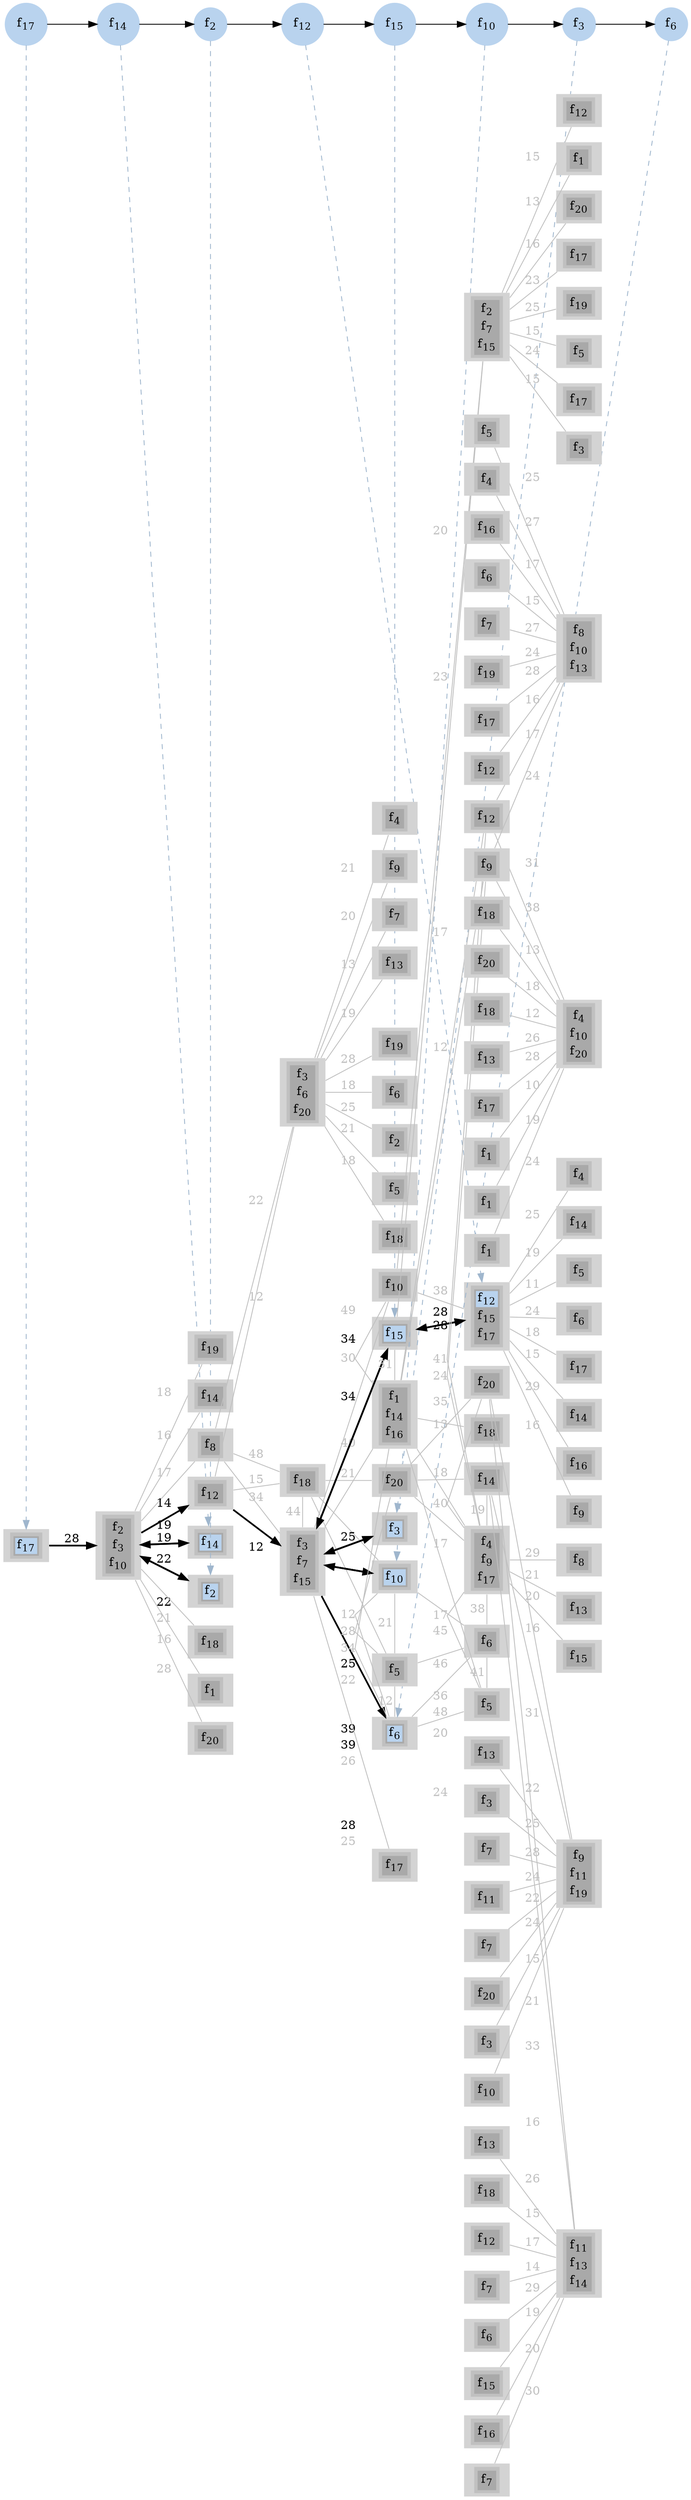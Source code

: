 digraph G
{
ranksep = "equally"
rankdir = LR
subgraph sfc
{
node [shape=circle]
{rank = same; f17; };
{rank = same; f14; };
{rank = same; f2; };
{rank = same; f12; };
{rank = same; f15; };
{rank = same; f10; };
{rank = same; f3; };
{rank = same; f6; };
f17[style=filled label=<f<SUB>17</SUB>> color="slategray2"]
f14[style=filled label=<f<SUB>14</SUB>> color="slategray2"]
f2[style=filled label=<f<SUB>2</SUB>> color="slategray2"]
f12[style=filled label=<f<SUB>12</SUB>> color="slategray2"]
f15[style=filled label=<f<SUB>15</SUB>> color="slategray2"]
f10[style=filled label=<f<SUB>10</SUB>> color="slategray2"]
f3[style=filled label=<f<SUB>3</SUB>> color="slategray2"]
f6[style=filled label=<f<SUB>6</SUB>> color="slategray2"]
f17 -> f14
f14 -> f2
f2 -> f12
f12 -> f15
f15 -> f10
f10 -> f3
f3 -> f6
}
subgraph network
{
node [shape=none]
{rank = same; 1; };
{rank = same; 18; };
{rank = same; 2; 3; 4; 5; 6; 7; 8; 20; 21; };
{rank = same; 19; 82; 84; };
{rank = same; 9; 10; 11; 12; 13; 14; 15; 16; 17; 83; 87; 88; 60; 61; 86; 89; 92; 93; };
{rank = same; 40; 41; 85; 90; 58; 59; 78; 79; 91; 94; };
{rank = same; 38; 39; 95; 96; 97; 42; 43; 44; 45; 46; 47; 48; 49; 50; 51; 52; 53; 54; 55; 56; 57; 80; 81; };
{rank = same; 22; 23; 24; 25; 26; 27; 28; 29; 30; 31; 32; 33; 34; 35; 36; 37; 62; 63; 64; 65; 66; 67; 68; 69; 70; 71; 72; 73; 74; 75; 76; 77; };
1[style=filled
label=<
<TABLE BORDER="0" BGCOLOR="gray">
<TR>
<TD>
<TABLE BORDER="0" BGCOLOR="darkgray">
<TR><TD PORT="f91" BGCOLOR="slategray2">f<SUB>17</SUB></TD></TR>
</TABLE>
</TD>
</TR>
</TABLE>>]

4[style=filled
label=<
<TABLE BORDER="0" BGCOLOR="gray">
<TR>
<TD>
<TABLE BORDER="0" BGCOLOR="darkgray">
<TR><TD PORT="f75" BGCOLOR="slategray2">f<SUB>14</SUB></TD></TR>
</TABLE>
</TD>
</TR>
</TABLE>>]

4[style=filled
label=<
<TABLE BORDER="0" BGCOLOR="gray">
<TR>
<TD>
<TABLE BORDER="0" BGCOLOR="darkgray">
<TR><TD PORT="f75" BGCOLOR="slategray2">f<SUB>14</SUB></TD></TR>
</TABLE>
</TD>
</TR>
</TABLE>>]

6[style=filled
label=<
<TABLE BORDER="0" BGCOLOR="gray">
<TR>
<TD>
<TABLE BORDER="0" BGCOLOR="darkgray">
<TR><TD PORT="f9" BGCOLOR="slategray2">f<SUB>2</SUB></TD></TR>
</TABLE>
</TD>
</TR>
</TABLE>>]

6[style=filled
label=<
<TABLE BORDER="0" BGCOLOR="gray">
<TR>
<TD>
<TABLE BORDER="0" BGCOLOR="darkgray">
<TR><TD PORT="f9" BGCOLOR="slategray2">f<SUB>2</SUB></TD></TR>
</TABLE>
</TD>
</TR>
</TABLE>>]

59[style=filled
label=<
<TABLE BORDER="0" BGCOLOR="gray">
<TR>
<TD>
<TABLE BORDER="0" BGCOLOR="darkgray">
<TR><TD PORT="f62" BGCOLOR="slategray2">f<SUB>12</SUB></TD></TR>
<TR><TD PORT="f84" BGCOLOR="darkgray">f<SUB>15</SUB></TD></TR>
<TR><TD PORT="f94" BGCOLOR="darkgray">f<SUB>17</SUB></TD></TR>
</TABLE>
</TD>
</TR>
</TABLE>>]

59[style=filled
label=<
<TABLE BORDER="0" BGCOLOR="gray">
<TR>
<TD>
<TABLE BORDER="0" BGCOLOR="darkgray">
<TR><TD PORT="f62" BGCOLOR="slategray2">f<SUB>12</SUB></TD></TR>
<TR><TD PORT="f84" BGCOLOR="darkgray">f<SUB>15</SUB></TD></TR>
<TR><TD PORT="f94" BGCOLOR="darkgray">f<SUB>17</SUB></TD></TR>
</TABLE>
</TD>
</TR>
</TABLE>>]

61[style=filled
label=<
<TABLE BORDER="0" BGCOLOR="gray">
<TR>
<TD>
<TABLE BORDER="0" BGCOLOR="darkgray">
<TR><TD PORT="f82" BGCOLOR="slategray2">f<SUB>15</SUB></TD></TR>
</TABLE>
</TD>
</TR>
</TABLE>>]

61[style=filled
label=<
<TABLE BORDER="0" BGCOLOR="gray">
<TR>
<TD>
<TABLE BORDER="0" BGCOLOR="darkgray">
<TR><TD PORT="f82" BGCOLOR="slategray2">f<SUB>15</SUB></TD></TR>
</TABLE>
</TD>
</TR>
</TABLE>>]

87[style=filled
label=<
<TABLE BORDER="0" BGCOLOR="gray">
<TR>
<TD>
<TABLE BORDER="0" BGCOLOR="darkgray">
<TR><TD PORT="f53" BGCOLOR="slategray2">f<SUB>10</SUB></TD></TR>
</TABLE>
</TD>
</TR>
</TABLE>>]

87[style=filled
label=<
<TABLE BORDER="0" BGCOLOR="gray">
<TR>
<TD>
<TABLE BORDER="0" BGCOLOR="darkgray">
<TR><TD PORT="f53" BGCOLOR="slategray2">f<SUB>10</SUB></TD></TR>
</TABLE>
</TD>
</TR>
</TABLE>>]

93[style=filled
label=<
<TABLE BORDER="0" BGCOLOR="gray">
<TR>
<TD>
<TABLE BORDER="0" BGCOLOR="darkgray">
<TR><TD PORT="f14" BGCOLOR="slategray2">f<SUB>3</SUB></TD></TR>
</TABLE>
</TD>
</TR>
</TABLE>>]

93[style=filled
label=<
<TABLE BORDER="0" BGCOLOR="gray">
<TR>
<TD>
<TABLE BORDER="0" BGCOLOR="darkgray">
<TR><TD PORT="f14" BGCOLOR="slategray2">f<SUB>3</SUB></TD></TR>
</TABLE>
</TD>
</TR>
</TABLE>>]

89[style=filled
label=<
<TABLE BORDER="0" BGCOLOR="gray">
<TR>
<TD>
<TABLE BORDER="0" BGCOLOR="darkgray">
<TR><TD PORT="f31" BGCOLOR="slategray2">f<SUB>6</SUB></TD></TR>
</TABLE>
</TD>
</TR>
</TABLE>>]

18[style=filled
label=<
<TABLE BORDER="0" BGCOLOR="gray">
<TR>
<TD>
<TABLE BORDER="0" BGCOLOR="darkgray">
<TR><TD PORT="f8" BGCOLOR="darkgray">f<SUB>2</SUB></TD></TR>
<TR><TD PORT="f12" BGCOLOR="darkgray">f<SUB>3</SUB></TD></TR>
<TR><TD PORT="f52" BGCOLOR="darkgray">f<SUB>10</SUB></TD></TR>
</TABLE>
</TD>
</TR>
</TABLE>>]

2[style=filled
label=<
<TABLE BORDER="0" BGCOLOR="gray">
<TR>
<TD>
<TABLE BORDER="0" BGCOLOR="darkgray">
<TR><TD PORT="f101" BGCOLOR="darkgray">f<SUB>18</SUB></TD></TR>
</TABLE>
</TD>
</TR>
</TABLE>>]

3[style=filled
label=<
<TABLE BORDER="0" BGCOLOR="gray">
<TR>
<TD>
<TABLE BORDER="0" BGCOLOR="darkgray">
<TR><TD PORT="f1" BGCOLOR="darkgray">f<SUB>1</SUB></TD></TR>
</TABLE>
</TD>
</TR>
</TABLE>>]

5[style=filled
label=<
<TABLE BORDER="0" BGCOLOR="gray">
<TR>
<TD>
<TABLE BORDER="0" BGCOLOR="darkgray">
<TR><TD PORT="f113" BGCOLOR="darkgray">f<SUB>20</SUB></TD></TR>
</TABLE>
</TD>
</TR>
</TABLE>>]

7[style=filled
label=<
<TABLE BORDER="0" BGCOLOR="gray">
<TR>
<TD>
<TABLE BORDER="0" BGCOLOR="darkgray">
<TR><TD PORT="f108" BGCOLOR="darkgray">f<SUB>19</SUB></TD></TR>
</TABLE>
</TD>
</TR>
</TABLE>>]

8[style=filled
label=<
<TABLE BORDER="0" BGCOLOR="gray">
<TR>
<TD>
<TABLE BORDER="0" BGCOLOR="darkgray">
<TR><TD PORT="f74" BGCOLOR="darkgray">f<SUB>14</SUB></TD></TR>
</TABLE>
</TD>
</TR>
</TABLE>>]

9[style=filled
label=<
<TABLE BORDER="0" BGCOLOR="gray">
<TR>
<TD>
<TABLE BORDER="0" BGCOLOR="darkgray">
<TR><TD PORT="f7" BGCOLOR="darkgray">f<SUB>2</SUB></TD></TR>
</TABLE>
</TD>
</TR>
</TABLE>>]

19[style=filled
label=<
<TABLE BORDER="0" BGCOLOR="gray">
<TR>
<TD>
<TABLE BORDER="0" BGCOLOR="darkgray">
<TR><TD PORT="f11" BGCOLOR="darkgray">f<SUB>3</SUB></TD></TR>
<TR><TD PORT="f29" BGCOLOR="darkgray">f<SUB>6</SUB></TD></TR>
<TR><TD PORT="f112" BGCOLOR="darkgray">f<SUB>20</SUB></TD></TR>
</TABLE>
</TD>
</TR>
</TABLE>>]

10[style=filled
label=<
<TABLE BORDER="0" BGCOLOR="gray">
<TR>
<TD>
<TABLE BORDER="0" BGCOLOR="darkgray">
<TR><TD PORT="f23" BGCOLOR="darkgray">f<SUB>5</SUB></TD></TR>
</TABLE>
</TD>
</TR>
</TABLE>>]

11[style=filled
label=<
<TABLE BORDER="0" BGCOLOR="gray">
<TR>
<TD>
<TABLE BORDER="0" BGCOLOR="darkgray">
<TR><TD PORT="f100" BGCOLOR="darkgray">f<SUB>18</SUB></TD></TR>
</TABLE>
</TD>
</TR>
</TABLE>>]

12[style=filled
label=<
<TABLE BORDER="0" BGCOLOR="gray">
<TR>
<TD>
<TABLE BORDER="0" BGCOLOR="darkgray">
<TR><TD PORT="f18" BGCOLOR="darkgray">f<SUB>4</SUB></TD></TR>
</TABLE>
</TD>
</TR>
</TABLE>>]

13[style=filled
label=<
<TABLE BORDER="0" BGCOLOR="gray">
<TR>
<TD>
<TABLE BORDER="0" BGCOLOR="darkgray">
<TR><TD PORT="f47" BGCOLOR="darkgray">f<SUB>9</SUB></TD></TR>
</TABLE>
</TD>
</TR>
</TABLE>>]

14[style=filled
label=<
<TABLE BORDER="0" BGCOLOR="gray">
<TR>
<TD>
<TABLE BORDER="0" BGCOLOR="darkgray">
<TR><TD PORT="f37" BGCOLOR="darkgray">f<SUB>7</SUB></TD></TR>
</TABLE>
</TD>
</TR>
</TABLE>>]

15[style=filled
label=<
<TABLE BORDER="0" BGCOLOR="gray">
<TR>
<TD>
<TABLE BORDER="0" BGCOLOR="darkgray">
<TR><TD PORT="f67" BGCOLOR="darkgray">f<SUB>13</SUB></TD></TR>
</TABLE>
</TD>
</TR>
</TABLE>>]

16[style=filled
label=<
<TABLE BORDER="0" BGCOLOR="gray">
<TR>
<TD>
<TABLE BORDER="0" BGCOLOR="darkgray">
<TR><TD PORT="f107" BGCOLOR="darkgray">f<SUB>19</SUB></TD></TR>
</TABLE>
</TD>
</TR>
</TABLE>>]

17[style=filled
label=<
<TABLE BORDER="0" BGCOLOR="gray">
<TR>
<TD>
<TABLE BORDER="0" BGCOLOR="darkgray">
<TR><TD PORT="f30" BGCOLOR="darkgray">f<SUB>6</SUB></TD></TR>
</TABLE>
</TD>
</TR>
</TABLE>>]

20[style=filled
label=<
<TABLE BORDER="0" BGCOLOR="gray">
<TR>
<TD>
<TABLE BORDER="0" BGCOLOR="darkgray">
<TR><TD PORT="f44" BGCOLOR="darkgray">f<SUB>8</SUB></TD></TR>
</TABLE>
</TD>
</TR>
</TABLE>>]

21[style=filled
label=<
<TABLE BORDER="0" BGCOLOR="gray">
<TR>
<TD>
<TABLE BORDER="0" BGCOLOR="darkgray">
<TR><TD PORT="f61" BGCOLOR="darkgray">f<SUB>12</SUB></TD></TR>
</TABLE>
</TD>
</TR>
</TABLE>>]

82[style=filled
label=<
<TABLE BORDER="0" BGCOLOR="gray">
<TR>
<TD>
<TABLE BORDER="0" BGCOLOR="darkgray">
<TR><TD PORT="f102" BGCOLOR="darkgray">f<SUB>18</SUB></TD></TR>
</TABLE>
</TD>
</TR>
</TABLE>>]

84[style=filled
label=<
<TABLE BORDER="0" BGCOLOR="gray">
<TR>
<TD>
<TABLE BORDER="0" BGCOLOR="darkgray">
<TR><TD PORT="f13" BGCOLOR="darkgray">f<SUB>3</SUB></TD></TR>
<TR><TD PORT="f36" BGCOLOR="darkgray">f<SUB>7</SUB></TD></TR>
<TR><TD PORT="f81" BGCOLOR="darkgray">f<SUB>15</SUB></TD></TR>
</TABLE>
</TD>
</TR>
</TABLE>>]

22[style=filled
label=<
<TABLE BORDER="0" BGCOLOR="gray">
<TR>
<TD>
<TABLE BORDER="0" BGCOLOR="darkgray">
<TR><TD PORT="f42" BGCOLOR="darkgray">f<SUB>7</SUB></TD></TR>
</TABLE>
</TD>
</TR>
</TABLE>>]

38[style=filled
label=<
<TABLE BORDER="0" BGCOLOR="gray">
<TR>
<TD>
<TABLE BORDER="0" BGCOLOR="darkgray">
<TR><TD PORT="f50" BGCOLOR="darkgray">f<SUB>9</SUB></TD></TR>
<TR><TD PORT="f59" BGCOLOR="darkgray">f<SUB>11</SUB></TD></TR>
<TR><TD PORT="f109" BGCOLOR="darkgray">f<SUB>19</SUB></TD></TR>
</TABLE>
</TD>
</TR>
</TABLE>>]

23[style=filled
label=<
<TABLE BORDER="0" BGCOLOR="gray">
<TR>
<TD>
<TABLE BORDER="0" BGCOLOR="darkgray">
<TR><TD PORT="f60" BGCOLOR="darkgray">f<SUB>11</SUB></TD></TR>
</TABLE>
</TD>
</TR>
</TABLE>>]

24[style=filled
label=<
<TABLE BORDER="0" BGCOLOR="gray">
<TR>
<TD>
<TABLE BORDER="0" BGCOLOR="darkgray">
<TR><TD PORT="f41" BGCOLOR="darkgray">f<SUB>7</SUB></TD></TR>
</TABLE>
</TD>
</TR>
</TABLE>>]

25[style=filled
label=<
<TABLE BORDER="0" BGCOLOR="gray">
<TR>
<TD>
<TABLE BORDER="0" BGCOLOR="darkgray">
<TR><TD PORT="f118" BGCOLOR="darkgray">f<SUB>20</SUB></TD></TR>
</TABLE>
</TD>
</TR>
</TABLE>>]

26[style=filled
label=<
<TABLE BORDER="0" BGCOLOR="gray">
<TR>
<TD>
<TABLE BORDER="0" BGCOLOR="darkgray">
<TR><TD PORT="f16" BGCOLOR="darkgray">f<SUB>3</SUB></TD></TR>
</TABLE>
</TD>
</TR>
</TABLE>>]

27[style=filled
label=<
<TABLE BORDER="0" BGCOLOR="gray">
<TR>
<TD>
<TABLE BORDER="0" BGCOLOR="darkgray">
<TR><TD PORT="f57" BGCOLOR="darkgray">f<SUB>10</SUB></TD></TR>
</TABLE>
</TD>
</TR>
</TABLE>>]

28[style=filled
label=<
<TABLE BORDER="0" BGCOLOR="gray">
<TR>
<TD>
<TABLE BORDER="0" BGCOLOR="darkgray">
<TR><TD PORT="f73" BGCOLOR="darkgray">f<SUB>13</SUB></TD></TR>
</TABLE>
</TD>
</TR>
</TABLE>>]

29[style=filled
label=<
<TABLE BORDER="0" BGCOLOR="gray">
<TR>
<TD>
<TABLE BORDER="0" BGCOLOR="darkgray">
<TR><TD PORT="f17" BGCOLOR="darkgray">f<SUB>3</SUB></TD></TR>
</TABLE>
</TD>
</TR>
</TABLE>>]

30[style=filled
label=<
<TABLE BORDER="0" BGCOLOR="gray">
<TR>
<TD>
<TABLE BORDER="0" BGCOLOR="darkgray">
<TR><TD PORT="f33" BGCOLOR="darkgray">f<SUB>6</SUB></TD></TR>
</TABLE>
</TD>
</TR>
</TABLE>>]

39[style=filled
label=<
<TABLE BORDER="0" BGCOLOR="gray">
<TR>
<TD>
<TABLE BORDER="0" BGCOLOR="darkgray">
<TR><TD PORT="f58" BGCOLOR="darkgray">f<SUB>11</SUB></TD></TR>
<TR><TD PORT="f68" BGCOLOR="darkgray">f<SUB>13</SUB></TD></TR>
<TR><TD PORT="f78" BGCOLOR="darkgray">f<SUB>14</SUB></TD></TR>
</TABLE>
</TD>
</TR>
</TABLE>>]

31[style=filled
label=<
<TABLE BORDER="0" BGCOLOR="gray">
<TR>
<TD>
<TABLE BORDER="0" BGCOLOR="darkgray">
<TR><TD PORT="f85" BGCOLOR="darkgray">f<SUB>15</SUB></TD></TR>
</TABLE>
</TD>
</TR>
</TABLE>>]

32[style=filled
label=<
<TABLE BORDER="0" BGCOLOR="gray">
<TR>
<TD>
<TABLE BORDER="0" BGCOLOR="darkgray">
<TR><TD PORT="f89" BGCOLOR="darkgray">f<SUB>16</SUB></TD></TR>
</TABLE>
</TD>
</TR>
</TABLE>>]

33[style=filled
label=<
<TABLE BORDER="0" BGCOLOR="gray">
<TR>
<TD>
<TABLE BORDER="0" BGCOLOR="darkgray">
<TR><TD PORT="f40" BGCOLOR="darkgray">f<SUB>7</SUB></TD></TR>
</TABLE>
</TD>
</TR>
</TABLE>>]

34[style=filled
label=<
<TABLE BORDER="0" BGCOLOR="gray">
<TR>
<TD>
<TABLE BORDER="0" BGCOLOR="darkgray">
<TR><TD PORT="f71" BGCOLOR="darkgray">f<SUB>13</SUB></TD></TR>
</TABLE>
</TD>
</TR>
</TABLE>>]

35[style=filled
label=<
<TABLE BORDER="0" BGCOLOR="gray">
<TR>
<TD>
<TABLE BORDER="0" BGCOLOR="darkgray">
<TR><TD PORT="f104" BGCOLOR="darkgray">f<SUB>18</SUB></TD></TR>
</TABLE>
</TD>
</TR>
</TABLE>>]

36[style=filled
label=<
<TABLE BORDER="0" BGCOLOR="gray">
<TR>
<TD>
<TABLE BORDER="0" BGCOLOR="darkgray">
<TR><TD PORT="f66" BGCOLOR="darkgray">f<SUB>12</SUB></TD></TR>
</TABLE>
</TD>
</TR>
</TABLE>>]

37[style=filled
label=<
<TABLE BORDER="0" BGCOLOR="gray">
<TR>
<TD>
<TABLE BORDER="0" BGCOLOR="darkgray">
<TR><TD PORT="f39" BGCOLOR="darkgray">f<SUB>7</SUB></TD></TR>
</TABLE>
</TD>
</TR>
</TABLE>>]

40[style=filled
label=<
<TABLE BORDER="0" BGCOLOR="gray">
<TR>
<TD>
<TABLE BORDER="0" BGCOLOR="darkgray">
<TR><TD PORT="f77" BGCOLOR="darkgray">f<SUB>14</SUB></TD></TR>
</TABLE>
</TD>
</TR>
</TABLE>>]

41[style=filled
label=<
<TABLE BORDER="0" BGCOLOR="gray">
<TR>
<TD>
<TABLE BORDER="0" BGCOLOR="darkgray">
<TR><TD PORT="f115" BGCOLOR="darkgray">f<SUB>20</SUB></TD></TR>
</TABLE>
</TD>
</TR>
</TABLE>>]

83[style=filled
label=<
<TABLE BORDER="0" BGCOLOR="gray">
<TR>
<TD>
<TABLE BORDER="0" BGCOLOR="darkgray">
<TR><TD PORT="f114" BGCOLOR="darkgray">f<SUB>20</SUB></TD></TR>
</TABLE>
</TD>
</TR>
</TABLE>>]

85[style=filled
label=<
<TABLE BORDER="0" BGCOLOR="gray">
<TR>
<TD>
<TABLE BORDER="0" BGCOLOR="darkgray">
<TR><TD PORT="f19" BGCOLOR="darkgray">f<SUB>4</SUB></TD></TR>
<TR><TD PORT="f49" BGCOLOR="darkgray">f<SUB>9</SUB></TD></TR>
<TR><TD PORT="f93" BGCOLOR="darkgray">f<SUB>17</SUB></TD></TR>
</TABLE>
</TD>
</TR>
</TABLE>>]

42[style=filled
label=<
<TABLE BORDER="0" BGCOLOR="gray">
<TR>
<TD>
<TABLE BORDER="0" BGCOLOR="darkgray">
<TR><TD PORT="f116" BGCOLOR="darkgray">f<SUB>20</SUB></TD></TR>
</TABLE>
</TD>
</TR>
</TABLE>>]

58[style=filled
label=<
<TABLE BORDER="0" BGCOLOR="gray">
<TR>
<TD>
<TABLE BORDER="0" BGCOLOR="darkgray">
<TR><TD PORT="f10" BGCOLOR="darkgray">f<SUB>2</SUB></TD></TR>
<TR><TD PORT="f38" BGCOLOR="darkgray">f<SUB>7</SUB></TD></TR>
<TR><TD PORT="f83" BGCOLOR="darkgray">f<SUB>15</SUB></TD></TR>
</TABLE>
</TD>
</TR>
</TABLE>>]

43[style=filled
label=<
<TABLE BORDER="0" BGCOLOR="gray">
<TR>
<TD>
<TABLE BORDER="0" BGCOLOR="darkgray">
<TR><TD PORT="f95" BGCOLOR="darkgray">f<SUB>17</SUB></TD></TR>
</TABLE>
</TD>
</TR>
</TABLE>>]

44[style=filled
label=<
<TABLE BORDER="0" BGCOLOR="gray">
<TR>
<TD>
<TABLE BORDER="0" BGCOLOR="darkgray">
<TR><TD PORT="f111" BGCOLOR="darkgray">f<SUB>19</SUB></TD></TR>
</TABLE>
</TD>
</TR>
</TABLE>>]

45[style=filled
label=<
<TABLE BORDER="0" BGCOLOR="gray">
<TR>
<TD>
<TABLE BORDER="0" BGCOLOR="darkgray">
<TR><TD PORT="f27" BGCOLOR="darkgray">f<SUB>5</SUB></TD></TR>
</TABLE>
</TD>
</TR>
</TABLE>>]

46[style=filled
label=<
<TABLE BORDER="0" BGCOLOR="gray">
<TR>
<TD>
<TABLE BORDER="0" BGCOLOR="darkgray">
<TR><TD PORT="f97" BGCOLOR="darkgray">f<SUB>17</SUB></TD></TR>
</TABLE>
</TD>
</TR>
</TABLE>>]

47[style=filled
label=<
<TABLE BORDER="0" BGCOLOR="gray">
<TR>
<TD>
<TABLE BORDER="0" BGCOLOR="darkgray">
<TR><TD PORT="f15" BGCOLOR="darkgray">f<SUB>3</SUB></TD></TR>
</TABLE>
</TD>
</TR>
</TABLE>>]

48[style=filled
label=<
<TABLE BORDER="0" BGCOLOR="gray">
<TR>
<TD>
<TABLE BORDER="0" BGCOLOR="darkgray">
<TR><TD PORT="f64" BGCOLOR="darkgray">f<SUB>12</SUB></TD></TR>
</TABLE>
</TD>
</TR>
</TABLE>>]

49[style=filled
label=<
<TABLE BORDER="0" BGCOLOR="gray">
<TR>
<TD>
<TABLE BORDER="0" BGCOLOR="darkgray">
<TR><TD PORT="f3" BGCOLOR="darkgray">f<SUB>1</SUB></TD></TR>
</TABLE>
</TD>
</TR>
</TABLE>>]

50[style=filled
label=<
<TABLE BORDER="0" BGCOLOR="gray">
<TR>
<TD>
<TABLE BORDER="0" BGCOLOR="darkgray">
<TR><TD PORT="f26" BGCOLOR="darkgray">f<SUB>5</SUB></TD></TR>
</TABLE>
</TD>
</TR>
</TABLE>>]

51[style=filled
label=<
<TABLE BORDER="0" BGCOLOR="gray">
<TR>
<TD>
<TABLE BORDER="0" BGCOLOR="darkgray">
<TR><TD PORT="f35" BGCOLOR="darkgray">f<SUB>6</SUB></TD></TR>
</TABLE>
</TD>
</TR>
</TABLE>>]

52[style=filled
label=<
<TABLE BORDER="0" BGCOLOR="gray">
<TR>
<TD>
<TABLE BORDER="0" BGCOLOR="darkgray">
<TR><TD PORT="f96" BGCOLOR="darkgray">f<SUB>17</SUB></TD></TR>
</TABLE>
</TD>
</TR>
</TABLE>>]

53[style=filled
label=<
<TABLE BORDER="0" BGCOLOR="gray">
<TR>
<TD>
<TABLE BORDER="0" BGCOLOR="darkgray">
<TR><TD PORT="f79" BGCOLOR="darkgray">f<SUB>14</SUB></TD></TR>
</TABLE>
</TD>
</TR>
</TABLE>>]

54[style=filled
label=<
<TABLE BORDER="0" BGCOLOR="gray">
<TR>
<TD>
<TABLE BORDER="0" BGCOLOR="darkgray">
<TR><TD PORT="f90" BGCOLOR="darkgray">f<SUB>16</SUB></TD></TR>
</TABLE>
</TD>
</TR>
</TABLE>>]

55[style=filled
label=<
<TABLE BORDER="0" BGCOLOR="gray">
<TR>
<TD>
<TABLE BORDER="0" BGCOLOR="darkgray">
<TR><TD PORT="f51" BGCOLOR="darkgray">f<SUB>9</SUB></TD></TR>
</TABLE>
</TD>
</TR>
</TABLE>>]

56[style=filled
label=<
<TABLE BORDER="0" BGCOLOR="gray">
<TR>
<TD>
<TABLE BORDER="0" BGCOLOR="darkgray">
<TR><TD PORT="f21" BGCOLOR="darkgray">f<SUB>4</SUB></TD></TR>
</TABLE>
</TD>
</TR>
</TABLE>>]

57[style=filled
label=<
<TABLE BORDER="0" BGCOLOR="gray">
<TR>
<TD>
<TABLE BORDER="0" BGCOLOR="darkgray">
<TR><TD PORT="f80" BGCOLOR="darkgray">f<SUB>14</SUB></TD></TR>
</TABLE>
</TD>
</TR>
</TABLE>>]

60[style=filled
label=<
<TABLE BORDER="0" BGCOLOR="gray">
<TR>
<TD>
<TABLE BORDER="0" BGCOLOR="darkgray">
<TR><TD PORT="f54" BGCOLOR="darkgray">f<SUB>10</SUB></TD></TR>
</TABLE>
</TD>
</TR>
</TABLE>>]

86[style=filled
label=<
<TABLE BORDER="0" BGCOLOR="gray">
<TR>
<TD>
<TABLE BORDER="0" BGCOLOR="darkgray">
<TR><TD PORT="f2" BGCOLOR="darkgray">f<SUB>1</SUB></TD></TR>
<TR><TD PORT="f76" BGCOLOR="darkgray">f<SUB>14</SUB></TD></TR>
<TR><TD PORT="f87" BGCOLOR="darkgray">f<SUB>16</SUB></TD></TR>
</TABLE>
</TD>
</TR>
</TABLE>>]

62[style=filled
label=<
<TABLE BORDER="0" BGCOLOR="gray">
<TR>
<TD>
<TABLE BORDER="0" BGCOLOR="darkgray">
<TR><TD PORT="f28" BGCOLOR="darkgray">f<SUB>5</SUB></TD></TR>
</TABLE>
</TD>
</TR>
</TABLE>>]

80[style=filled
label=<
<TABLE BORDER="0" BGCOLOR="gray">
<TR>
<TD>
<TABLE BORDER="0" BGCOLOR="darkgray">
<TR><TD PORT="f45" BGCOLOR="darkgray">f<SUB>8</SUB></TD></TR>
<TR><TD PORT="f55" BGCOLOR="darkgray">f<SUB>10</SUB></TD></TR>
<TR><TD PORT="f70" BGCOLOR="darkgray">f<SUB>13</SUB></TD></TR>
</TABLE>
</TD>
</TR>
</TABLE>>]

63[style=filled
label=<
<TABLE BORDER="0" BGCOLOR="gray">
<TR>
<TD>
<TABLE BORDER="0" BGCOLOR="darkgray">
<TR><TD PORT="f22" BGCOLOR="darkgray">f<SUB>4</SUB></TD></TR>
</TABLE>
</TD>
</TR>
</TABLE>>]

64[style=filled
label=<
<TABLE BORDER="0" BGCOLOR="gray">
<TR>
<TD>
<TABLE BORDER="0" BGCOLOR="darkgray">
<TR><TD PORT="f88" BGCOLOR="darkgray">f<SUB>16</SUB></TD></TR>
</TABLE>
</TD>
</TR>
</TABLE>>]

65[style=filled
label=<
<TABLE BORDER="0" BGCOLOR="gray">
<TR>
<TD>
<TABLE BORDER="0" BGCOLOR="darkgray">
<TR><TD PORT="f34" BGCOLOR="darkgray">f<SUB>6</SUB></TD></TR>
</TABLE>
</TD>
</TR>
</TABLE>>]

66[style=filled
label=<
<TABLE BORDER="0" BGCOLOR="gray">
<TR>
<TD>
<TABLE BORDER="0" BGCOLOR="darkgray">
<TR><TD PORT="f43" BGCOLOR="darkgray">f<SUB>7</SUB></TD></TR>
</TABLE>
</TD>
</TR>
</TABLE>>]

67[style=filled
label=<
<TABLE BORDER="0" BGCOLOR="gray">
<TR>
<TD>
<TABLE BORDER="0" BGCOLOR="darkgray">
<TR><TD PORT="f110" BGCOLOR="darkgray">f<SUB>19</SUB></TD></TR>
</TABLE>
</TD>
</TR>
</TABLE>>]

68[style=filled
label=<
<TABLE BORDER="0" BGCOLOR="gray">
<TR>
<TD>
<TABLE BORDER="0" BGCOLOR="darkgray">
<TR><TD PORT="f98" BGCOLOR="darkgray">f<SUB>17</SUB></TD></TR>
</TABLE>
</TD>
</TR>
</TABLE>>]

69[style=filled
label=<
<TABLE BORDER="0" BGCOLOR="gray">
<TR>
<TD>
<TABLE BORDER="0" BGCOLOR="darkgray">
<TR><TD PORT="f65" BGCOLOR="darkgray">f<SUB>12</SUB></TD></TR>
</TABLE>
</TD>
</TR>
</TABLE>>]

70[style=filled
label=<
<TABLE BORDER="0" BGCOLOR="gray">
<TR>
<TD>
<TABLE BORDER="0" BGCOLOR="darkgray">
<TR><TD PORT="f106" BGCOLOR="darkgray">f<SUB>18</SUB></TD></TR>
</TABLE>
</TD>
</TR>
</TABLE>>]

81[style=filled
label=<
<TABLE BORDER="0" BGCOLOR="gray">
<TR>
<TD>
<TABLE BORDER="0" BGCOLOR="darkgray">
<TR><TD PORT="f20" BGCOLOR="darkgray">f<SUB>4</SUB></TD></TR>
<TR><TD PORT="f56" BGCOLOR="darkgray">f<SUB>10</SUB></TD></TR>
<TR><TD PORT="f117" BGCOLOR="darkgray">f<SUB>20</SUB></TD></TR>
</TABLE>
</TD>
</TR>
</TABLE>>]

71[style=filled
label=<
<TABLE BORDER="0" BGCOLOR="gray">
<TR>
<TD>
<TABLE BORDER="0" BGCOLOR="darkgray">
<TR><TD PORT="f119" BGCOLOR="darkgray">f<SUB>20</SUB></TD></TR>
</TABLE>
</TD>
</TR>
</TABLE>>]

72[style=filled
label=<
<TABLE BORDER="0" BGCOLOR="gray">
<TR>
<TD>
<TABLE BORDER="0" BGCOLOR="darkgray">
<TR><TD PORT="f105" BGCOLOR="darkgray">f<SUB>18</SUB></TD></TR>
</TABLE>
</TD>
</TR>
</TABLE>>]

73[style=filled
label=<
<TABLE BORDER="0" BGCOLOR="gray">
<TR>
<TD>
<TABLE BORDER="0" BGCOLOR="darkgray">
<TR><TD PORT="f72" BGCOLOR="darkgray">f<SUB>13</SUB></TD></TR>
</TABLE>
</TD>
</TR>
</TABLE>>]

74[style=filled
label=<
<TABLE BORDER="0" BGCOLOR="gray">
<TR>
<TD>
<TABLE BORDER="0" BGCOLOR="darkgray">
<TR><TD PORT="f99" BGCOLOR="darkgray">f<SUB>17</SUB></TD></TR>
</TABLE>
</TD>
</TR>
</TABLE>>]

75[style=filled
label=<
<TABLE BORDER="0" BGCOLOR="gray">
<TR>
<TD>
<TABLE BORDER="0" BGCOLOR="darkgray">
<TR><TD PORT="f4" BGCOLOR="darkgray">f<SUB>1</SUB></TD></TR>
</TABLE>
</TD>
</TR>
</TABLE>>]

76[style=filled
label=<
<TABLE BORDER="0" BGCOLOR="gray">
<TR>
<TD>
<TABLE BORDER="0" BGCOLOR="darkgray">
<TR><TD PORT="f5" BGCOLOR="darkgray">f<SUB>1</SUB></TD></TR>
</TABLE>
</TD>
</TR>
</TABLE>>]

77[style=filled
label=<
<TABLE BORDER="0" BGCOLOR="gray">
<TR>
<TD>
<TABLE BORDER="0" BGCOLOR="darkgray">
<TR><TD PORT="f6" BGCOLOR="darkgray">f<SUB>1</SUB></TD></TR>
</TABLE>
</TD>
</TR>
</TABLE>>]

78[style=filled
label=<
<TABLE BORDER="0" BGCOLOR="gray">
<TR>
<TD>
<TABLE BORDER="0" BGCOLOR="darkgray">
<TR><TD PORT="f63" BGCOLOR="darkgray">f<SUB>12</SUB></TD></TR>
</TABLE>
</TD>
</TR>
</TABLE>>]

79[style=filled
label=<
<TABLE BORDER="0" BGCOLOR="gray">
<TR>
<TD>
<TABLE BORDER="0" BGCOLOR="darkgray">
<TR><TD PORT="f48" BGCOLOR="darkgray">f<SUB>9</SUB></TD></TR>
</TABLE>
</TD>
</TR>
</TABLE>>]

88[style=filled
label=<
<TABLE BORDER="0" BGCOLOR="gray">
<TR>
<TD>
<TABLE BORDER="0" BGCOLOR="darkgray">
<TR><TD PORT="f24" BGCOLOR="darkgray">f<SUB>5</SUB></TD></TR>
</TABLE>
</TD>
</TR>
</TABLE>>]

92[style=filled
label=<
<TABLE BORDER="0" BGCOLOR="gray">
<TR>
<TD>
<TABLE BORDER="0" BGCOLOR="darkgray">
<TR><TD PORT="f92" BGCOLOR="darkgray">f<SUB>17</SUB></TD></TR>
</TABLE>
</TD>
</TR>
</TABLE>>]

90[style=filled
label=<
<TABLE BORDER="0" BGCOLOR="gray">
<TR>
<TD>
<TABLE BORDER="0" BGCOLOR="darkgray">
<TR><TD PORT="f32" BGCOLOR="darkgray">f<SUB>6</SUB></TD></TR>
</TABLE>
</TD>
</TR>
</TABLE>>]

91[style=filled
label=<
<TABLE BORDER="0" BGCOLOR="gray">
<TR>
<TD>
<TABLE BORDER="0" BGCOLOR="darkgray">
<TR><TD PORT="f25" BGCOLOR="darkgray">f<SUB>5</SUB></TD></TR>
</TABLE>
</TD>
</TR>
</TABLE>>]

95[style=filled
label=<
<TABLE BORDER="0" BGCOLOR="gray">
<TR>
<TD>
<TABLE BORDER="0" BGCOLOR="darkgray">
<TR><TD PORT="f69" BGCOLOR="darkgray">f<SUB>13</SUB></TD></TR>
</TABLE>
</TD>
</TR>
</TABLE>>]

96[style=filled
label=<
<TABLE BORDER="0" BGCOLOR="gray">
<TR>
<TD>
<TABLE BORDER="0" BGCOLOR="darkgray">
<TR><TD PORT="f86" BGCOLOR="darkgray">f<SUB>15</SUB></TD></TR>
</TABLE>
</TD>
</TR>
</TABLE>>]

97[style=filled
label=<
<TABLE BORDER="0" BGCOLOR="gray">
<TR>
<TD>
<TABLE BORDER="0" BGCOLOR="darkgray">
<TR><TD PORT="f46" BGCOLOR="darkgray">f<SUB>8</SUB></TD></TR>
</TABLE>
</TD>
</TR>
</TABLE>>]

94[style=filled
label=<
<TABLE BORDER="0" BGCOLOR="gray">
<TR>
<TD>
<TABLE BORDER="0" BGCOLOR="darkgray">
<TR><TD PORT="f103" BGCOLOR="darkgray">f<SUB>18</SUB></TD></TR>
</TABLE>
</TD>
</TR>
</TABLE>>]

1 -> 18[label="28" color="black" penwidth=2]
18 -> 4[label="19" color="black" penwidth=2]
4 -> 18[label="19" color="black" penwidth=2]
18 -> 6[label="22" color="black" penwidth=2]
6 -> 18[label="22" color="black" penwidth=2]
18 -> 21[label="14" color="black" penwidth=2]
21 -> 84[label="12" color="black" penwidth=2]
84 -> 61[label="34" color="black" penwidth=2]
61 -> 59[label="28" color="black" penwidth=2]
59 -> 61[label="28" color="black" penwidth=2]
61 -> 84[label="34" color="black" penwidth=2]
84 -> 87[label="39" color="black" penwidth=2]
87 -> 84[label="39" color="black" penwidth=2]
84 -> 93[label="25" color="black" penwidth=2]
93 -> 84[label="25" color="black" penwidth=2]
84 -> 89[label="28" color="black" penwidth=2]
2 -> 18[label="21" color="gray" fontcolor="gray" dir = none]
3 -> 18[label="16" color="gray" fontcolor="gray" dir = none]
5 -> 18[label="28" color="gray" fontcolor="gray" dir = none]
7 -> 18[label="18" color="gray" fontcolor="gray" dir = none]
8 -> 18[label="16" color="gray" fontcolor="gray" dir = none]
9 -> 19[label="25" color="gray" fontcolor="gray" dir = none]
10 -> 19[label="21" color="gray" fontcolor="gray" dir = none]
11 -> 19[label="18" color="gray" fontcolor="gray" dir = none]
12 -> 19[label="21" color="gray" fontcolor="gray" dir = none]
13 -> 19[label="20" color="gray" fontcolor="gray" dir = none]
14 -> 19[label="13" color="gray" fontcolor="gray" dir = none]
15 -> 19[label="19" color="gray" fontcolor="gray" dir = none]
16 -> 19[label="28" color="gray" fontcolor="gray" dir = none]
17 -> 19[label="18" color="gray" fontcolor="gray" dir = none]
18 -> 20[label="17" color="gray" fontcolor="gray" dir = none]
19 -> 20[label="22" color="gray" fontcolor="gray" dir = none]
19 -> 21[label="12" color="gray" fontcolor="gray" dir = none]
20 -> 82[label="48" color="gray" fontcolor="gray" dir = none]
20 -> 84[label="34" color="gray" fontcolor="gray" dir = none]
21 -> 82[label="15" color="gray" fontcolor="gray" dir = none]
22 -> 38[label="28" color="gray" fontcolor="gray" dir = none]
23 -> 38[label="24" color="gray" fontcolor="gray" dir = none]
24 -> 38[label="22" color="gray" fontcolor="gray" dir = none]
25 -> 38[label="24" color="gray" fontcolor="gray" dir = none]
26 -> 38[label="15" color="gray" fontcolor="gray" dir = none]
27 -> 38[label="21" color="gray" fontcolor="gray" dir = none]
28 -> 38[label="22" color="gray" fontcolor="gray" dir = none]
29 -> 38[label="25" color="gray" fontcolor="gray" dir = none]
30 -> 39[label="29" color="gray" fontcolor="gray" dir = none]
31 -> 39[label="19" color="gray" fontcolor="gray" dir = none]
32 -> 39[label="20" color="gray" fontcolor="gray" dir = none]
33 -> 39[label="30" color="gray" fontcolor="gray" dir = none]
34 -> 39[label="26" color="gray" fontcolor="gray" dir = none]
35 -> 39[label="15" color="gray" fontcolor="gray" dir = none]
36 -> 39[label="17" color="gray" fontcolor="gray" dir = none]
37 -> 39[label="14" color="gray" fontcolor="gray" dir = none]
38 -> 40[label="31" color="gray" fontcolor="gray" dir = none]
38 -> 41[label="16" color="gray" fontcolor="gray" dir = none]
39 -> 40[label="16" color="gray" fontcolor="gray" dir = none]
39 -> 41[label="33" color="gray" fontcolor="gray" dir = none]
40 -> 83[label="18" color="gray" fontcolor="gray" dir = none]
40 -> 85[label="19" color="gray" fontcolor="gray" dir = none]
41 -> 83[label="35" color="gray" fontcolor="gray" dir = none]
41 -> 85[label="40" color="gray" fontcolor="gray" dir = none]
42 -> 58[label="16" color="gray" fontcolor="gray" dir = none]
43 -> 58[label="23" color="gray" fontcolor="gray" dir = none]
44 -> 58[label="25" color="gray" fontcolor="gray" dir = none]
45 -> 58[label="15" color="gray" fontcolor="gray" dir = none]
46 -> 58[label="24" color="gray" fontcolor="gray" dir = none]
47 -> 58[label="15" color="gray" fontcolor="gray" dir = none]
48 -> 58[label="15" color="gray" fontcolor="gray" dir = none]
49 -> 58[label="13" color="gray" fontcolor="gray" dir = none]
50 -> 59[label="11" color="gray" fontcolor="gray" dir = none]
51 -> 59[label="24" color="gray" fontcolor="gray" dir = none]
52 -> 59[label="18" color="gray" fontcolor="gray" dir = none]
53 -> 59[label="15" color="gray" fontcolor="gray" dir = none]
54 -> 59[label="29" color="gray" fontcolor="gray" dir = none]
55 -> 59[label="16" color="gray" fontcolor="gray" dir = none]
56 -> 59[label="25" color="gray" fontcolor="gray" dir = none]
57 -> 59[label="19" color="gray" fontcolor="gray" dir = none]
58 -> 60[label="20" color="gray" fontcolor="gray" dir = none]
58 -> 61[label="23" color="gray" fontcolor="gray" dir = none]
59 -> 60[label="38" color="gray" fontcolor="gray" dir = none]
60 -> 84[label="49" color="gray" fontcolor="gray" dir = none]
60 -> 86[label="30" color="gray" fontcolor="gray" dir = none]
61 -> 86[label="31" color="gray" fontcolor="gray" dir = none]
62 -> 80[label="25" color="gray" fontcolor="gray" dir = none]
63 -> 80[label="27" color="gray" fontcolor="gray" dir = none]
64 -> 80[label="17" color="gray" fontcolor="gray" dir = none]
65 -> 80[label="15" color="gray" fontcolor="gray" dir = none]
66 -> 80[label="27" color="gray" fontcolor="gray" dir = none]
67 -> 80[label="24" color="gray" fontcolor="gray" dir = none]
68 -> 80[label="28" color="gray" fontcolor="gray" dir = none]
69 -> 80[label="16" color="gray" fontcolor="gray" dir = none]
70 -> 81[label="13" color="gray" fontcolor="gray" dir = none]
71 -> 81[label="18" color="gray" fontcolor="gray" dir = none]
72 -> 81[label="12" color="gray" fontcolor="gray" dir = none]
73 -> 81[label="26" color="gray" fontcolor="gray" dir = none]
74 -> 81[label="28" color="gray" fontcolor="gray" dir = none]
75 -> 81[label="10" color="gray" fontcolor="gray" dir = none]
76 -> 81[label="19" color="gray" fontcolor="gray" dir = none]
77 -> 81[label="24" color="gray" fontcolor="gray" dir = none]
78 -> 80[label="17" color="gray" fontcolor="gray" dir = none]
78 -> 81[label="31" color="gray" fontcolor="gray" dir = none]
78 -> 85[label="41" color="gray" fontcolor="gray" dir = none]
78 -> 86[label="17" color="gray" fontcolor="gray" dir = none]
79 -> 80[label="24" color="gray" fontcolor="gray" dir = none]
79 -> 81[label="38" color="gray" fontcolor="gray" dir = none]
79 -> 85[label="24" color="gray" fontcolor="gray" dir = none]
79 -> 86[label="12" color="gray" fontcolor="gray" dir = none]
82 -> 83[label="21" color="gray" fontcolor="gray" dir = none]
82 -> 84[label="44" color="gray" fontcolor="gray" dir = none]
82 -> 87[label="22" color="gray" fontcolor="gray" dir = none]
82 -> 88[label="26" color="gray" fontcolor="gray" dir = none]
83 -> 85[label="45" color="gray" fontcolor="gray" dir = none]
83 -> 88[label="28" color="gray" fontcolor="gray" dir = none]
84 -> 86[label="40" color="gray" fontcolor="gray" dir = none]
84 -> 92[label="25" color="gray" fontcolor="gray" dir = none]
85 -> 86[label="17" color="gray" fontcolor="gray" dir = none]
85 -> 90[label="38" color="gray" fontcolor="gray" dir = none]
85 -> 91[label="17" color="gray" fontcolor="gray" dir = none]
85 -> 95[label="21" color="gray" fontcolor="gray" dir = none]
85 -> 96[label="20" color="gray" fontcolor="gray" dir = none]
85 -> 97[label="29" color="gray" fontcolor="gray" dir = none]
86 -> 89[label="34" color="gray" fontcolor="gray" dir = none]
86 -> 91[label="20" color="gray" fontcolor="gray" dir = none]
86 -> 94[label="13" color="gray" fontcolor="gray" dir = none]
87 -> 88[label="21" color="gray" fontcolor="gray" dir = none]
87 -> 89[label="12" color="gray" fontcolor="gray" dir = none]
87 -> 90[label="46" color="gray" fontcolor="gray" dir = none]
88 -> 89[label="12" color="gray" fontcolor="gray" dir = none]
88 -> 90[label="36" color="gray" fontcolor="gray" dir = none]
89 -> 90[label="48" color="gray" fontcolor="gray" dir = none]
89 -> 91[label="24" color="gray" fontcolor="gray" dir = none]
90 -> 91[label="41" color="gray" fontcolor="gray" dir = none]
}
splines=false
f17 -> 1[color="slategray3" style=dashed constraint=false]
f14 -> 4[color="slategray3" style=dashed constraint=false]
f2 -> 6[color="slategray3" style=dashed constraint=false]
f12 -> 59[color="slategray3" style=dashed constraint=false]
f15 -> 61[color="slategray3" style=dashed constraint=false]
f10 -> 87[color="slategray3" style=dashed constraint=false]
f3 -> 93[color="slategray3" style=dashed constraint=false]
f6 -> 89[color="slategray3" style=dashed constraint=false]
}